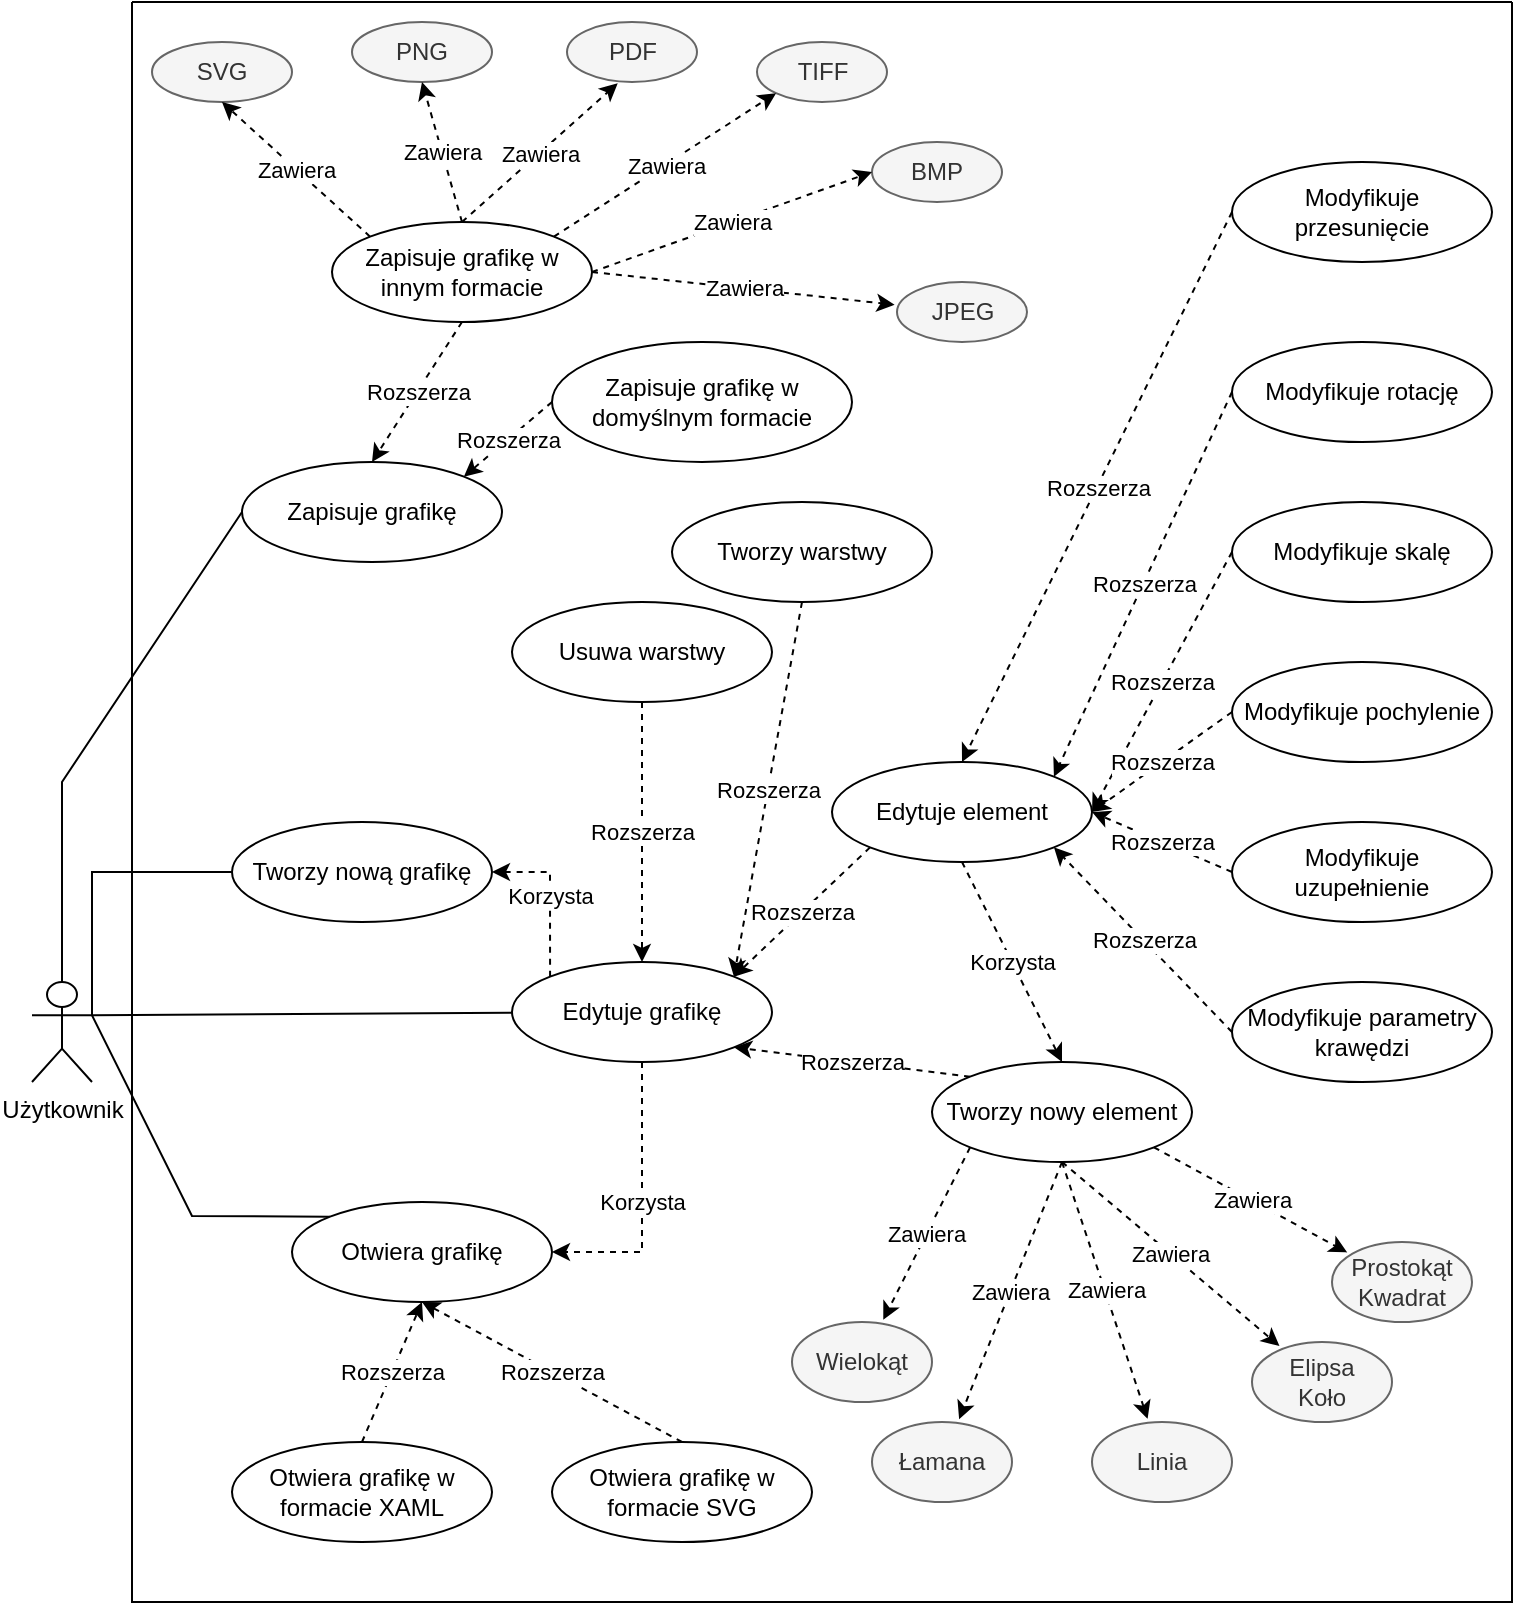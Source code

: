 <mxfile version="15.7.3" type="device"><diagram id="VzQq7SDa1JpQhody21ct" name="Page-1"><mxGraphModel dx="1574" dy="2336" grid="1" gridSize="10" guides="1" tooltips="1" connect="1" arrows="1" fold="1" page="1" pageScale="1" pageWidth="850" pageHeight="1100" math="0" shadow="0"><root><mxCell id="0"/><mxCell id="1" parent="0"/><mxCell id="GPdOcDF3nyOLJYlExpeG-1" value="Użytkownik" style="shape=umlActor;verticalLabelPosition=bottom;verticalAlign=top;html=1;outlineConnect=0;" parent="1" vertex="1"><mxGeometry x="190" y="410" width="30" height="50" as="geometry"/></mxCell><mxCell id="GPdOcDF3nyOLJYlExpeG-7" value="Edytuje grafikę" style="ellipse;whiteSpace=wrap;html=1;" parent="1" vertex="1"><mxGeometry x="430" y="400" width="130" height="50" as="geometry"/></mxCell><mxCell id="GPdOcDF3nyOLJYlExpeG-8" value="" style="endArrow=none;html=1;rounded=0;entryX=0;entryY=0.5;entryDx=0;entryDy=0;exitX=1;exitY=0.333;exitDx=0;exitDy=0;exitPerimeter=0;" parent="1" edge="1" target="GPdOcDF3nyOLJYlExpeG-3" source="GPdOcDF3nyOLJYlExpeG-1"><mxGeometry width="50" height="50" relative="1" as="geometry"><mxPoint x="120" y="420" as="sourcePoint"/><mxPoint x="210" y="350" as="targetPoint"/><Array as="points"><mxPoint x="220" y="355"/></Array></mxGeometry></mxCell><mxCell id="GPdOcDF3nyOLJYlExpeG-9" value="" style="endArrow=none;html=1;rounded=0;exitX=1;exitY=0.333;exitDx=0;exitDy=0;exitPerimeter=0;" parent="1" target="GPdOcDF3nyOLJYlExpeG-7" edge="1" source="GPdOcDF3nyOLJYlExpeG-1"><mxGeometry width="50" height="50" relative="1" as="geometry"><mxPoint x="220" y="430" as="sourcePoint"/><mxPoint x="60" y="520" as="targetPoint"/></mxGeometry></mxCell><mxCell id="GPdOcDF3nyOLJYlExpeG-10" value="" style="endArrow=none;html=1;rounded=0;entryX=0;entryY=0;entryDx=0;entryDy=0;exitX=1;exitY=0.333;exitDx=0;exitDy=0;exitPerimeter=0;" parent="1" target="GPdOcDF3nyOLJYlExpeG-4" edge="1" source="GPdOcDF3nyOLJYlExpeG-1"><mxGeometry width="50" height="50" relative="1" as="geometry"><mxPoint x="105" y="410" as="sourcePoint"/><mxPoint x="360.001" y="439.999" as="targetPoint"/><Array as="points"><mxPoint x="270" y="527"/></Array></mxGeometry></mxCell><mxCell id="GPdOcDF3nyOLJYlExpeG-33" value="" style="endArrow=classic;html=1;rounded=0;targetPerimeterSpacing=2;exitX=0;exitY=0;exitDx=0;exitDy=0;dashed=1;entryX=1;entryY=0.5;entryDx=0;entryDy=0;" parent="1" source="GPdOcDF3nyOLJYlExpeG-7" edge="1" target="GPdOcDF3nyOLJYlExpeG-3"><mxGeometry relative="1" as="geometry"><mxPoint x="420" y="190" as="sourcePoint"/><mxPoint x="330" y="340" as="targetPoint"/><Array as="points"><mxPoint x="449" y="355"/></Array></mxGeometry></mxCell><mxCell id="GPdOcDF3nyOLJYlExpeG-34" value="Korzysta" style="edgeLabel;resizable=0;html=1;align=center;verticalAlign=middle;" parent="GPdOcDF3nyOLJYlExpeG-33" connectable="0" vertex="1"><mxGeometry relative="1" as="geometry"/></mxCell><mxCell id="GPdOcDF3nyOLJYlExpeG-35" value="z" style="endArrow=classic;html=1;rounded=0;targetPerimeterSpacing=2;exitX=0.5;exitY=1;exitDx=0;exitDy=0;dashed=1;entryX=1;entryY=0.5;entryDx=0;entryDy=0;" parent="1" source="GPdOcDF3nyOLJYlExpeG-7" edge="1" target="GPdOcDF3nyOLJYlExpeG-4"><mxGeometry relative="1" as="geometry"><mxPoint x="445" y="590" as="sourcePoint"/><mxPoint x="320" y="530" as="targetPoint"/><Array as="points"><mxPoint x="495" y="545"/></Array></mxGeometry></mxCell><mxCell id="GPdOcDF3nyOLJYlExpeG-36" value="Korzysta" style="edgeLabel;resizable=0;html=1;align=center;verticalAlign=middle;" parent="GPdOcDF3nyOLJYlExpeG-35" connectable="0" vertex="1"><mxGeometry relative="1" as="geometry"/></mxCell><mxCell id="GPdOcDF3nyOLJYlExpeG-53" value="" style="endArrow=none;html=1;rounded=0;entryX=0;entryY=0.5;entryDx=0;entryDy=0;exitX=0.5;exitY=0;exitDx=0;exitDy=0;exitPerimeter=0;" parent="1" target="GPdOcDF3nyOLJYlExpeG-51" edge="1" source="GPdOcDF3nyOLJYlExpeG-1"><mxGeometry width="50" height="50" relative="1" as="geometry"><mxPoint x="120" y="420" as="sourcePoint"/><mxPoint x="210" y="310.0" as="targetPoint"/><Array as="points"><mxPoint x="205" y="310"/></Array></mxGeometry></mxCell><mxCell id="GPdOcDF3nyOLJYlExpeG-81" value="" style="endArrow=classic;html=1;rounded=0;targetPerimeterSpacing=2;entryX=1;entryY=0;entryDx=0;entryDy=0;exitX=0;exitY=1;exitDx=0;exitDy=0;dashed=1;" parent="1" source="GPdOcDF3nyOLJYlExpeG-6" target="GPdOcDF3nyOLJYlExpeG-7" edge="1"><mxGeometry relative="1" as="geometry"><mxPoint x="570" y="355.0" as="sourcePoint"/><mxPoint x="570" y="465.0" as="targetPoint"/></mxGeometry></mxCell><mxCell id="GPdOcDF3nyOLJYlExpeG-82" value="Rozszerza" style="edgeLabel;resizable=0;html=1;align=center;verticalAlign=middle;" parent="GPdOcDF3nyOLJYlExpeG-81" connectable="0" vertex="1"><mxGeometry relative="1" as="geometry"/></mxCell><mxCell id="GPdOcDF3nyOLJYlExpeG-83" value="" style="endArrow=classic;html=1;rounded=0;targetPerimeterSpacing=2;entryX=1;entryY=1;entryDx=0;entryDy=0;exitX=0;exitY=0;exitDx=0;exitDy=0;dashed=1;" parent="1" source="GPdOcDF3nyOLJYlExpeG-5" target="GPdOcDF3nyOLJYlExpeG-7" edge="1"><mxGeometry relative="1" as="geometry"><mxPoint x="593.871" y="407.613" as="sourcePoint"/><mxPoint x="545.0" y="470.0" as="targetPoint"/></mxGeometry></mxCell><mxCell id="GPdOcDF3nyOLJYlExpeG-84" value="Rozszerza" style="edgeLabel;resizable=0;html=1;align=center;verticalAlign=middle;" parent="GPdOcDF3nyOLJYlExpeG-83" connectable="0" vertex="1"><mxGeometry relative="1" as="geometry"/></mxCell><mxCell id="GPdOcDF3nyOLJYlExpeG-110" value="" style="endArrow=classic;html=1;rounded=0;dashed=1;targetPerimeterSpacing=2;exitX=0.5;exitY=1;exitDx=0;exitDy=0;entryX=1;entryY=0;entryDx=0;entryDy=0;" parent="1" source="GPdOcDF3nyOLJYlExpeG-109" target="GPdOcDF3nyOLJYlExpeG-7" edge="1"><mxGeometry relative="1" as="geometry"><mxPoint x="620" y="205" as="sourcePoint"/><mxPoint x="465" y="400" as="targetPoint"/></mxGeometry></mxCell><mxCell id="GPdOcDF3nyOLJYlExpeG-111" value="Rozszerza" style="edgeLabel;resizable=0;html=1;align=center;verticalAlign=middle;" parent="GPdOcDF3nyOLJYlExpeG-110" connectable="0" vertex="1"><mxGeometry relative="1" as="geometry"/></mxCell><mxCell id="GPdOcDF3nyOLJYlExpeG-113" value="" style="endArrow=classic;html=1;rounded=0;dashed=1;targetPerimeterSpacing=2;exitX=0.5;exitY=1;exitDx=0;exitDy=0;entryX=0.5;entryY=0;entryDx=0;entryDy=0;" parent="1" source="GPdOcDF3nyOLJYlExpeG-112" edge="1" target="GPdOcDF3nyOLJYlExpeG-7"><mxGeometry relative="1" as="geometry"><mxPoint x="510" y="272.58" as="sourcePoint"/><mxPoint x="466.207" y="399.997" as="targetPoint"/></mxGeometry></mxCell><mxCell id="GPdOcDF3nyOLJYlExpeG-114" value="Rozszerza" style="edgeLabel;resizable=0;html=1;align=center;verticalAlign=middle;" parent="GPdOcDF3nyOLJYlExpeG-113" connectable="0" vertex="1"><mxGeometry relative="1" as="geometry"/></mxCell><mxCell id="2DZmA_kq5tGZJNasyMXO-2" value="" style="swimlane;startSize=0;" vertex="1" parent="1"><mxGeometry x="240" y="-80" width="690" height="800" as="geometry"/></mxCell><mxCell id="GPdOcDF3nyOLJYlExpeG-19" value="Modyfikuje przesunięcie" style="ellipse;whiteSpace=wrap;html=1;" parent="2DZmA_kq5tGZJNasyMXO-2" vertex="1"><mxGeometry x="550" y="80" width="130" height="50" as="geometry"/></mxCell><mxCell id="GPdOcDF3nyOLJYlExpeG-21" value="Modyfikuje rotację" style="ellipse;whiteSpace=wrap;html=1;" parent="2DZmA_kq5tGZJNasyMXO-2" vertex="1"><mxGeometry x="550" y="170" width="130" height="50" as="geometry"/></mxCell><mxCell id="GPdOcDF3nyOLJYlExpeG-22" value="Modyfikuje skalę" style="ellipse;whiteSpace=wrap;html=1;" parent="2DZmA_kq5tGZJNasyMXO-2" vertex="1"><mxGeometry x="550" y="250" width="130" height="50" as="geometry"/></mxCell><mxCell id="GPdOcDF3nyOLJYlExpeG-24" value="Modyfikuje pochylenie" style="ellipse;whiteSpace=wrap;html=1;" parent="2DZmA_kq5tGZJNasyMXO-2" vertex="1"><mxGeometry x="550" y="330" width="130" height="50" as="geometry"/></mxCell><mxCell id="GPdOcDF3nyOLJYlExpeG-44" value="Modyfikuje uzupełnienie" style="ellipse;whiteSpace=wrap;html=1;" parent="2DZmA_kq5tGZJNasyMXO-2" vertex="1"><mxGeometry x="550" y="410" width="130" height="50" as="geometry"/></mxCell><mxCell id="GPdOcDF3nyOLJYlExpeG-6" value="Edytuje element" style="ellipse;whiteSpace=wrap;html=1;" parent="2DZmA_kq5tGZJNasyMXO-2" vertex="1"><mxGeometry x="350" y="380" width="130" height="50" as="geometry"/></mxCell><mxCell id="GPdOcDF3nyOLJYlExpeG-25" value="" style="endArrow=classic;html=1;rounded=0;dashed=1;targetPerimeterSpacing=2;exitX=0;exitY=0.5;exitDx=0;exitDy=0;entryX=0.5;entryY=0;entryDx=0;entryDy=0;" parent="2DZmA_kq5tGZJNasyMXO-2" source="GPdOcDF3nyOLJYlExpeG-19" target="GPdOcDF3nyOLJYlExpeG-6" edge="1"><mxGeometry relative="1" as="geometry"><mxPoint x="340" y="310" as="sourcePoint"/><mxPoint x="440" y="310" as="targetPoint"/></mxGeometry></mxCell><mxCell id="GPdOcDF3nyOLJYlExpeG-26" value="Rozszerza" style="edgeLabel;resizable=0;html=1;align=center;verticalAlign=middle;" parent="GPdOcDF3nyOLJYlExpeG-25" connectable="0" vertex="1"><mxGeometry relative="1" as="geometry"/></mxCell><mxCell id="GPdOcDF3nyOLJYlExpeG-27" value="" style="endArrow=classic;html=1;rounded=0;dashed=1;targetPerimeterSpacing=2;exitX=0;exitY=0.5;exitDx=0;exitDy=0;entryX=1;entryY=0;entryDx=0;entryDy=0;" parent="2DZmA_kq5tGZJNasyMXO-2" source="GPdOcDF3nyOLJYlExpeG-21" target="GPdOcDF3nyOLJYlExpeG-6" edge="1"><mxGeometry relative="1" as="geometry"><mxPoint x="500.0" y="360.0" as="sourcePoint"/><mxPoint x="440.0" y="490.0" as="targetPoint"/></mxGeometry></mxCell><mxCell id="GPdOcDF3nyOLJYlExpeG-28" value="Rozszerza" style="edgeLabel;resizable=0;html=1;align=center;verticalAlign=middle;" parent="GPdOcDF3nyOLJYlExpeG-27" connectable="0" vertex="1"><mxGeometry relative="1" as="geometry"/></mxCell><mxCell id="GPdOcDF3nyOLJYlExpeG-29" value="" style="endArrow=classic;html=1;rounded=0;dashed=1;targetPerimeterSpacing=2;exitX=0;exitY=0.5;exitDx=0;exitDy=0;entryX=1;entryY=0.5;entryDx=0;entryDy=0;" parent="2DZmA_kq5tGZJNasyMXO-2" source="GPdOcDF3nyOLJYlExpeG-22" target="GPdOcDF3nyOLJYlExpeG-6" edge="1"><mxGeometry relative="1" as="geometry"><mxPoint x="500.0" y="440.0" as="sourcePoint"/><mxPoint x="440.0" y="500.0" as="targetPoint"/></mxGeometry></mxCell><mxCell id="GPdOcDF3nyOLJYlExpeG-30" value="Rozszerza" style="edgeLabel;resizable=0;html=1;align=center;verticalAlign=middle;" parent="GPdOcDF3nyOLJYlExpeG-29" connectable="0" vertex="1"><mxGeometry relative="1" as="geometry"/></mxCell><mxCell id="GPdOcDF3nyOLJYlExpeG-45" value="" style="endArrow=classic;html=1;rounded=0;dashed=1;targetPerimeterSpacing=2;exitX=0;exitY=0.5;exitDx=0;exitDy=0;entryX=1;entryY=0.5;entryDx=0;entryDy=0;" parent="2DZmA_kq5tGZJNasyMXO-2" source="GPdOcDF3nyOLJYlExpeG-44" target="GPdOcDF3nyOLJYlExpeG-6" edge="1"><mxGeometry relative="1" as="geometry"><mxPoint x="549.04" y="562.32" as="sourcePoint"/><mxPoint x="450.002" y="499.998" as="targetPoint"/></mxGeometry></mxCell><mxCell id="GPdOcDF3nyOLJYlExpeG-46" value="Rozszerza" style="edgeLabel;resizable=0;html=1;align=center;verticalAlign=middle;" parent="GPdOcDF3nyOLJYlExpeG-45" connectable="0" vertex="1"><mxGeometry relative="1" as="geometry"/></mxCell><mxCell id="GPdOcDF3nyOLJYlExpeG-31" value="" style="endArrow=classic;html=1;rounded=0;dashed=1;targetPerimeterSpacing=2;exitX=0;exitY=0.5;exitDx=0;exitDy=0;entryX=1;entryY=0.5;entryDx=0;entryDy=0;" parent="2DZmA_kq5tGZJNasyMXO-2" source="GPdOcDF3nyOLJYlExpeG-24" edge="1" target="GPdOcDF3nyOLJYlExpeG-6"><mxGeometry relative="1" as="geometry"><mxPoint x="520.0" y="480.0" as="sourcePoint"/><mxPoint x="440" y="425" as="targetPoint"/></mxGeometry></mxCell><mxCell id="GPdOcDF3nyOLJYlExpeG-32" value="Rozszerza" style="edgeLabel;resizable=0;html=1;align=center;verticalAlign=middle;" parent="GPdOcDF3nyOLJYlExpeG-31" connectable="0" vertex="1"><mxGeometry relative="1" as="geometry"/></mxCell><mxCell id="GPdOcDF3nyOLJYlExpeG-47" value="Modyfikuje parametry krawędzi" style="ellipse;whiteSpace=wrap;html=1;" parent="2DZmA_kq5tGZJNasyMXO-2" vertex="1"><mxGeometry x="550" y="490" width="130" height="50" as="geometry"/></mxCell><mxCell id="GPdOcDF3nyOLJYlExpeG-48" value="" style="endArrow=classic;html=1;rounded=0;dashed=1;targetPerimeterSpacing=2;exitX=0;exitY=0.5;exitDx=0;exitDy=0;entryX=1;entryY=1;entryDx=0;entryDy=0;" parent="2DZmA_kq5tGZJNasyMXO-2" target="GPdOcDF3nyOLJYlExpeG-6" edge="1" source="GPdOcDF3nyOLJYlExpeG-47"><mxGeometry relative="1" as="geometry"><mxPoint x="530" y="570" as="sourcePoint"/><mxPoint x="440" y="490" as="targetPoint"/></mxGeometry></mxCell><mxCell id="GPdOcDF3nyOLJYlExpeG-49" value="Rozszerza" style="edgeLabel;resizable=0;html=1;align=center;verticalAlign=middle;" parent="GPdOcDF3nyOLJYlExpeG-48" connectable="0" vertex="1"><mxGeometry relative="1" as="geometry"/></mxCell><mxCell id="GPdOcDF3nyOLJYlExpeG-5" value="Tworzy nowy element" style="ellipse;whiteSpace=wrap;html=1;" parent="2DZmA_kq5tGZJNasyMXO-2" vertex="1"><mxGeometry x="400" y="530" width="130" height="50" as="geometry"/></mxCell><mxCell id="GPdOcDF3nyOLJYlExpeG-16" value="" style="endArrow=classic;html=1;rounded=0;targetPerimeterSpacing=2;entryX=0.5;entryY=0;entryDx=0;entryDy=0;exitX=0.5;exitY=1;exitDx=0;exitDy=0;dashed=1;" parent="2DZmA_kq5tGZJNasyMXO-2" source="GPdOcDF3nyOLJYlExpeG-6" target="GPdOcDF3nyOLJYlExpeG-5" edge="1"><mxGeometry relative="1" as="geometry"><mxPoint x="280" y="480" as="sourcePoint"/><mxPoint x="380" y="480" as="targetPoint"/></mxGeometry></mxCell><mxCell id="GPdOcDF3nyOLJYlExpeG-17" value="Korzysta" style="edgeLabel;resizable=0;html=1;align=center;verticalAlign=middle;" parent="GPdOcDF3nyOLJYlExpeG-16" connectable="0" vertex="1"><mxGeometry relative="1" as="geometry"/></mxCell><mxCell id="GPdOcDF3nyOLJYlExpeG-112" value="Usuwa warstwy" style="ellipse;whiteSpace=wrap;html=1;" parent="2DZmA_kq5tGZJNasyMXO-2" vertex="1"><mxGeometry x="190" y="300" width="130" height="50" as="geometry"/></mxCell><mxCell id="GPdOcDF3nyOLJYlExpeG-109" value="Tworzy warstwy" style="ellipse;whiteSpace=wrap;html=1;" parent="2DZmA_kq5tGZJNasyMXO-2" vertex="1"><mxGeometry x="270" y="250" width="130" height="50" as="geometry"/></mxCell><mxCell id="GPdOcDF3nyOLJYlExpeG-88" value="Prostokąt&lt;br&gt;Kwadrat" style="ellipse;whiteSpace=wrap;html=1;fillColor=#f5f5f5;fontColor=#333333;strokeColor=#666666;" parent="2DZmA_kq5tGZJNasyMXO-2" vertex="1"><mxGeometry x="600" y="620" width="70" height="40" as="geometry"/></mxCell><mxCell id="GPdOcDF3nyOLJYlExpeG-89" value="" style="endArrow=classic;html=1;rounded=0;dashed=1;targetPerimeterSpacing=2;exitX=1;exitY=1;exitDx=0;exitDy=0;" parent="2DZmA_kq5tGZJNasyMXO-2" source="GPdOcDF3nyOLJYlExpeG-5" target="GPdOcDF3nyOLJYlExpeG-88" edge="1"><mxGeometry relative="1" as="geometry"><mxPoint x="380" y="685" as="sourcePoint"/><mxPoint x="650" y="610" as="targetPoint"/></mxGeometry></mxCell><mxCell id="GPdOcDF3nyOLJYlExpeG-90" value="Zawiera" style="edgeLabel;resizable=0;html=1;align=center;verticalAlign=middle;" parent="GPdOcDF3nyOLJYlExpeG-89" connectable="0" vertex="1"><mxGeometry relative="1" as="geometry"/></mxCell><mxCell id="GPdOcDF3nyOLJYlExpeG-94" value="Elipsa&lt;br&gt;Koło" style="ellipse;whiteSpace=wrap;html=1;fillColor=#f5f5f5;fontColor=#333333;strokeColor=#666666;" parent="2DZmA_kq5tGZJNasyMXO-2" vertex="1"><mxGeometry x="560" y="670" width="70" height="40" as="geometry"/></mxCell><mxCell id="GPdOcDF3nyOLJYlExpeG-95" value="" style="endArrow=classic;html=1;rounded=0;dashed=1;targetPerimeterSpacing=2;exitX=0.5;exitY=1;exitDx=0;exitDy=0;" parent="2DZmA_kq5tGZJNasyMXO-2" source="GPdOcDF3nyOLJYlExpeG-5" target="GPdOcDF3nyOLJYlExpeG-94" edge="1"><mxGeometry relative="1" as="geometry"><mxPoint x="360.962" y="652.678" as="sourcePoint"/><mxPoint x="590" y="660" as="targetPoint"/></mxGeometry></mxCell><mxCell id="GPdOcDF3nyOLJYlExpeG-96" value="Zawiera" style="edgeLabel;resizable=0;html=1;align=center;verticalAlign=middle;" parent="GPdOcDF3nyOLJYlExpeG-95" connectable="0" vertex="1"><mxGeometry relative="1" as="geometry"/></mxCell><mxCell id="GPdOcDF3nyOLJYlExpeG-99" value="Linia" style="ellipse;whiteSpace=wrap;html=1;fillColor=#f5f5f5;fontColor=#333333;strokeColor=#666666;" parent="2DZmA_kq5tGZJNasyMXO-2" vertex="1"><mxGeometry x="480" y="710" width="70" height="40" as="geometry"/></mxCell><mxCell id="GPdOcDF3nyOLJYlExpeG-100" value="" style="endArrow=classic;html=1;rounded=0;dashed=1;targetPerimeterSpacing=2;exitX=0.5;exitY=1;exitDx=0;exitDy=0;" parent="2DZmA_kq5tGZJNasyMXO-2" source="GPdOcDF3nyOLJYlExpeG-5" target="GPdOcDF3nyOLJYlExpeG-99" edge="1"><mxGeometry relative="1" as="geometry"><mxPoint x="325" y="620" as="sourcePoint"/><mxPoint x="440" y="690" as="targetPoint"/></mxGeometry></mxCell><mxCell id="GPdOcDF3nyOLJYlExpeG-101" value="Zawiera" style="edgeLabel;resizable=0;html=1;align=center;verticalAlign=middle;" parent="GPdOcDF3nyOLJYlExpeG-100" connectable="0" vertex="1"><mxGeometry relative="1" as="geometry"/></mxCell><mxCell id="GPdOcDF3nyOLJYlExpeG-103" value="Łamana" style="ellipse;whiteSpace=wrap;html=1;fillColor=#f5f5f5;fontColor=#333333;strokeColor=#666666;" parent="2DZmA_kq5tGZJNasyMXO-2" vertex="1"><mxGeometry x="370" y="710" width="70" height="40" as="geometry"/></mxCell><mxCell id="GPdOcDF3nyOLJYlExpeG-104" value="" style="endArrow=classic;html=1;rounded=0;dashed=1;targetPerimeterSpacing=2;exitX=0.5;exitY=1;exitDx=0;exitDy=0;" parent="2DZmA_kq5tGZJNasyMXO-2" source="GPdOcDF3nyOLJYlExpeG-5" target="GPdOcDF3nyOLJYlExpeG-103" edge="1"><mxGeometry relative="1" as="geometry"><mxPoint x="338.94" y="616.32" as="sourcePoint"/><mxPoint x="350" y="693.68" as="targetPoint"/></mxGeometry></mxCell><mxCell id="GPdOcDF3nyOLJYlExpeG-105" value="Zawiera" style="edgeLabel;resizable=0;html=1;align=center;verticalAlign=middle;" parent="GPdOcDF3nyOLJYlExpeG-104" connectable="0" vertex="1"><mxGeometry relative="1" as="geometry"/></mxCell><mxCell id="GPdOcDF3nyOLJYlExpeG-106" value="Wielokąt" style="ellipse;whiteSpace=wrap;html=1;fillColor=#f5f5f5;fontColor=#333333;strokeColor=#666666;" parent="2DZmA_kq5tGZJNasyMXO-2" vertex="1"><mxGeometry x="330" y="660" width="70" height="40" as="geometry"/></mxCell><mxCell id="GPdOcDF3nyOLJYlExpeG-107" value="" style="endArrow=classic;html=1;rounded=0;dashed=1;targetPerimeterSpacing=2;exitX=0;exitY=1;exitDx=0;exitDy=0;" parent="2DZmA_kq5tGZJNasyMXO-2" source="GPdOcDF3nyOLJYlExpeG-5" target="GPdOcDF3nyOLJYlExpeG-106" edge="1"><mxGeometry relative="1" as="geometry"><mxPoint x="320" y="590" as="sourcePoint"/><mxPoint x="280" y="637.93" as="targetPoint"/></mxGeometry></mxCell><mxCell id="GPdOcDF3nyOLJYlExpeG-108" value="Zawiera" style="edgeLabel;resizable=0;html=1;align=center;verticalAlign=middle;" parent="GPdOcDF3nyOLJYlExpeG-107" connectable="0" vertex="1"><mxGeometry relative="1" as="geometry"/></mxCell><mxCell id="GPdOcDF3nyOLJYlExpeG-60" value="SVG" style="ellipse;whiteSpace=wrap;html=1;fillColor=#f5f5f5;fontColor=#333333;strokeColor=#666666;" parent="2DZmA_kq5tGZJNasyMXO-2" vertex="1"><mxGeometry x="10" y="20" width="70" height="30" as="geometry"/></mxCell><mxCell id="GPdOcDF3nyOLJYlExpeG-61" value="PNG" style="ellipse;whiteSpace=wrap;html=1;fillColor=#f5f5f5;fontColor=#333333;strokeColor=#666666;" parent="2DZmA_kq5tGZJNasyMXO-2" vertex="1"><mxGeometry x="110" y="10" width="70" height="30" as="geometry"/></mxCell><mxCell id="GPdOcDF3nyOLJYlExpeG-62" value="PDF" style="ellipse;whiteSpace=wrap;html=1;fillColor=#f5f5f5;fontColor=#333333;strokeColor=#666666;" parent="2DZmA_kq5tGZJNasyMXO-2" vertex="1"><mxGeometry x="217.5" y="10" width="65" height="30" as="geometry"/></mxCell><mxCell id="GPdOcDF3nyOLJYlExpeG-63" value="TIFF" style="ellipse;whiteSpace=wrap;html=1;fillColor=#f5f5f5;fontColor=#333333;strokeColor=#666666;" parent="2DZmA_kq5tGZJNasyMXO-2" vertex="1"><mxGeometry x="312.5" y="20" width="65" height="30" as="geometry"/></mxCell><mxCell id="GPdOcDF3nyOLJYlExpeG-64" value="BMP" style="ellipse;whiteSpace=wrap;html=1;fillColor=#f5f5f5;fontColor=#333333;strokeColor=#666666;" parent="2DZmA_kq5tGZJNasyMXO-2" vertex="1"><mxGeometry x="370" y="70" width="65" height="30" as="geometry"/></mxCell><mxCell id="GPdOcDF3nyOLJYlExpeG-65" value="JPEG" style="ellipse;whiteSpace=wrap;html=1;fillColor=#f5f5f5;fontColor=#333333;strokeColor=#666666;" parent="2DZmA_kq5tGZJNasyMXO-2" vertex="1"><mxGeometry x="382.5" y="140" width="65" height="30" as="geometry"/></mxCell><mxCell id="GPdOcDF3nyOLJYlExpeG-55" value="Zapisuje grafikę w innym formacie" style="ellipse;whiteSpace=wrap;html=1;" parent="2DZmA_kq5tGZJNasyMXO-2" vertex="1"><mxGeometry x="100" y="110" width="130" height="50" as="geometry"/></mxCell><mxCell id="GPdOcDF3nyOLJYlExpeG-66" value="" style="endArrow=classic;html=1;rounded=0;dashed=1;targetPerimeterSpacing=2;exitX=0;exitY=0;exitDx=0;exitDy=0;entryX=0.5;entryY=1;entryDx=0;entryDy=0;" parent="2DZmA_kq5tGZJNasyMXO-2" source="GPdOcDF3nyOLJYlExpeG-55" target="GPdOcDF3nyOLJYlExpeG-60" edge="1"><mxGeometry relative="1" as="geometry"><mxPoint x="130" y="210" as="sourcePoint"/><mxPoint x="50" y="300" as="targetPoint"/></mxGeometry></mxCell><mxCell id="GPdOcDF3nyOLJYlExpeG-67" value="Zawiera" style="edgeLabel;resizable=0;html=1;align=center;verticalAlign=middle;" parent="GPdOcDF3nyOLJYlExpeG-66" connectable="0" vertex="1"><mxGeometry relative="1" as="geometry"/></mxCell><mxCell id="GPdOcDF3nyOLJYlExpeG-68" value="" style="endArrow=classic;html=1;rounded=0;dashed=1;targetPerimeterSpacing=2;exitX=0.5;exitY=0;exitDx=0;exitDy=0;entryX=0.5;entryY=1;entryDx=0;entryDy=0;" parent="2DZmA_kq5tGZJNasyMXO-2" source="GPdOcDF3nyOLJYlExpeG-55" target="GPdOcDF3nyOLJYlExpeG-61" edge="1"><mxGeometry relative="1" as="geometry"><mxPoint x="182.018" y="157.322" as="sourcePoint"/><mxPoint x="57.98" y="100" as="targetPoint"/></mxGeometry></mxCell><mxCell id="GPdOcDF3nyOLJYlExpeG-69" value="Zawiera" style="edgeLabel;resizable=0;html=1;align=center;verticalAlign=middle;" parent="GPdOcDF3nyOLJYlExpeG-68" connectable="0" vertex="1"><mxGeometry relative="1" as="geometry"/></mxCell><mxCell id="GPdOcDF3nyOLJYlExpeG-71" value="" style="endArrow=classic;html=1;rounded=0;dashed=1;targetPerimeterSpacing=2;exitX=0.5;exitY=0;exitDx=0;exitDy=0;entryX=0.39;entryY=1.022;entryDx=0;entryDy=0;entryPerimeter=0;" parent="2DZmA_kq5tGZJNasyMXO-2" source="GPdOcDF3nyOLJYlExpeG-55" target="GPdOcDF3nyOLJYlExpeG-62" edge="1"><mxGeometry relative="1" as="geometry"><mxPoint x="215" y="150" as="sourcePoint"/><mxPoint x="152.98" y="100" as="targetPoint"/></mxGeometry></mxCell><mxCell id="GPdOcDF3nyOLJYlExpeG-72" value="Zawiera" style="edgeLabel;resizable=0;html=1;align=center;verticalAlign=middle;" parent="GPdOcDF3nyOLJYlExpeG-71" connectable="0" vertex="1"><mxGeometry relative="1" as="geometry"/></mxCell><mxCell id="GPdOcDF3nyOLJYlExpeG-73" value="" style="endArrow=classic;html=1;rounded=0;dashed=1;targetPerimeterSpacing=2;exitX=1;exitY=0;exitDx=0;exitDy=0;entryX=0;entryY=1;entryDx=0;entryDy=0;" parent="2DZmA_kq5tGZJNasyMXO-2" source="GPdOcDF3nyOLJYlExpeG-55" target="GPdOcDF3nyOLJYlExpeG-63" edge="1"><mxGeometry relative="1" as="geometry"><mxPoint x="311.01" y="150" as="sourcePoint"/><mxPoint x="248.99" y="100" as="targetPoint"/></mxGeometry></mxCell><mxCell id="GPdOcDF3nyOLJYlExpeG-74" value="Zawiera" style="edgeLabel;resizable=0;html=1;align=center;verticalAlign=middle;" parent="GPdOcDF3nyOLJYlExpeG-73" connectable="0" vertex="1"><mxGeometry relative="1" as="geometry"/></mxCell><mxCell id="GPdOcDF3nyOLJYlExpeG-75" value="" style="endArrow=classic;html=1;rounded=0;dashed=1;targetPerimeterSpacing=2;exitX=1;exitY=0.5;exitDx=0;exitDy=0;entryX=0;entryY=0.5;entryDx=0;entryDy=0;" parent="2DZmA_kq5tGZJNasyMXO-2" source="GPdOcDF3nyOLJYlExpeG-55" target="GPdOcDF3nyOLJYlExpeG-64" edge="1"><mxGeometry relative="1" as="geometry"><mxPoint x="417.02" y="150" as="sourcePoint"/><mxPoint x="355" y="100" as="targetPoint"/></mxGeometry></mxCell><mxCell id="GPdOcDF3nyOLJYlExpeG-76" value="Zawiera" style="edgeLabel;resizable=0;html=1;align=center;verticalAlign=middle;" parent="GPdOcDF3nyOLJYlExpeG-75" connectable="0" vertex="1"><mxGeometry relative="1" as="geometry"/></mxCell><mxCell id="GPdOcDF3nyOLJYlExpeG-77" value="" style="endArrow=classic;html=1;rounded=0;dashed=1;targetPerimeterSpacing=2;exitX=1;exitY=0.5;exitDx=0;exitDy=0;" parent="2DZmA_kq5tGZJNasyMXO-2" source="GPdOcDF3nyOLJYlExpeG-55" target="GPdOcDF3nyOLJYlExpeG-65" edge="1"><mxGeometry relative="1" as="geometry"><mxPoint x="517.02" y="150" as="sourcePoint"/><mxPoint x="455" y="100" as="targetPoint"/></mxGeometry></mxCell><mxCell id="GPdOcDF3nyOLJYlExpeG-78" value="Zawiera" style="edgeLabel;resizable=0;html=1;align=center;verticalAlign=middle;" parent="GPdOcDF3nyOLJYlExpeG-77" connectable="0" vertex="1"><mxGeometry relative="1" as="geometry"/></mxCell><mxCell id="GPdOcDF3nyOLJYlExpeG-54" value="Zapisuje grafikę w domyślnym formacie" style="ellipse;whiteSpace=wrap;html=1;" parent="2DZmA_kq5tGZJNasyMXO-2" vertex="1"><mxGeometry x="210" y="170" width="150" height="60" as="geometry"/></mxCell><mxCell id="GPdOcDF3nyOLJYlExpeG-51" value="Zapisuje grafikę" style="ellipse;whiteSpace=wrap;html=1;" parent="2DZmA_kq5tGZJNasyMXO-2" vertex="1"><mxGeometry x="55" y="230" width="130" height="50" as="geometry"/></mxCell><mxCell id="GPdOcDF3nyOLJYlExpeG-56" value="" style="endArrow=classic;html=1;rounded=0;dashed=1;targetPerimeterSpacing=2;exitX=0;exitY=0.5;exitDx=0;exitDy=0;entryX=1;entryY=0;entryDx=0;entryDy=0;" parent="2DZmA_kq5tGZJNasyMXO-2" source="GPdOcDF3nyOLJYlExpeG-54" target="GPdOcDF3nyOLJYlExpeG-51" edge="1"><mxGeometry relative="1" as="geometry"><mxPoint x="185" y="95" as="sourcePoint"/><mxPoint x="30" y="290.0" as="targetPoint"/></mxGeometry></mxCell><mxCell id="GPdOcDF3nyOLJYlExpeG-57" value="Rozszerza" style="edgeLabel;resizable=0;html=1;align=center;verticalAlign=middle;" parent="GPdOcDF3nyOLJYlExpeG-56" connectable="0" vertex="1"><mxGeometry relative="1" as="geometry"/></mxCell><mxCell id="GPdOcDF3nyOLJYlExpeG-58" value="" style="endArrow=classic;html=1;rounded=0;dashed=1;targetPerimeterSpacing=2;exitX=0.5;exitY=1;exitDx=0;exitDy=0;entryX=0.5;entryY=0;entryDx=0;entryDy=0;" parent="2DZmA_kq5tGZJNasyMXO-2" source="GPdOcDF3nyOLJYlExpeG-55" target="GPdOcDF3nyOLJYlExpeG-51" edge="1"><mxGeometry relative="1" as="geometry"><mxPoint x="120" y="280" as="sourcePoint"/><mxPoint x="20" y="280" as="targetPoint"/></mxGeometry></mxCell><mxCell id="GPdOcDF3nyOLJYlExpeG-59" value="Rozszerza" style="edgeLabel;resizable=0;html=1;align=center;verticalAlign=middle;" parent="GPdOcDF3nyOLJYlExpeG-58" connectable="0" vertex="1"><mxGeometry relative="1" as="geometry"/></mxCell><mxCell id="GPdOcDF3nyOLJYlExpeG-41" value="Otwiera grafikę w formacie SVG" style="ellipse;whiteSpace=wrap;html=1;" parent="2DZmA_kq5tGZJNasyMXO-2" vertex="1"><mxGeometry x="210" y="720" width="130" height="50" as="geometry"/></mxCell><mxCell id="GPdOcDF3nyOLJYlExpeG-38" value="Otwiera grafikę w formacie XAML" style="ellipse;whiteSpace=wrap;html=1;" parent="2DZmA_kq5tGZJNasyMXO-2" vertex="1"><mxGeometry x="50" y="720" width="130" height="50" as="geometry"/></mxCell><mxCell id="GPdOcDF3nyOLJYlExpeG-4" value="Otwiera grafikę" style="ellipse;whiteSpace=wrap;html=1;" parent="2DZmA_kq5tGZJNasyMXO-2" vertex="1"><mxGeometry x="80" y="600" width="130" height="50" as="geometry"/></mxCell><mxCell id="GPdOcDF3nyOLJYlExpeG-39" value="" style="endArrow=classic;html=1;rounded=0;dashed=1;targetPerimeterSpacing=2;exitX=0.5;exitY=0;exitDx=0;exitDy=0;entryX=0.5;entryY=1;entryDx=0;entryDy=0;" parent="2DZmA_kq5tGZJNasyMXO-2" source="GPdOcDF3nyOLJYlExpeG-38" target="GPdOcDF3nyOLJYlExpeG-4" edge="1"><mxGeometry relative="1" as="geometry"><mxPoint x="99.04" y="702.32" as="sourcePoint"/><mxPoint x="0.002" y="639.998" as="targetPoint"/></mxGeometry></mxCell><mxCell id="GPdOcDF3nyOLJYlExpeG-40" value="Rozszerza" style="edgeLabel;resizable=0;html=1;align=center;verticalAlign=middle;" parent="GPdOcDF3nyOLJYlExpeG-39" connectable="0" vertex="1"><mxGeometry relative="1" as="geometry"/></mxCell><mxCell id="GPdOcDF3nyOLJYlExpeG-42" value="" style="endArrow=classic;html=1;rounded=0;dashed=1;targetPerimeterSpacing=2;exitX=0.5;exitY=0;exitDx=0;exitDy=0;entryX=0.5;entryY=1;entryDx=0;entryDy=0;" parent="2DZmA_kq5tGZJNasyMXO-2" source="GPdOcDF3nyOLJYlExpeG-41" target="GPdOcDF3nyOLJYlExpeG-4" edge="1"><mxGeometry relative="1" as="geometry"><mxPoint x="110" y="720" as="sourcePoint"/><mxPoint x="150" y="640" as="targetPoint"/></mxGeometry></mxCell><mxCell id="GPdOcDF3nyOLJYlExpeG-43" value="Rozszerza" style="edgeLabel;resizable=0;html=1;align=center;verticalAlign=middle;" parent="GPdOcDF3nyOLJYlExpeG-42" connectable="0" vertex="1"><mxGeometry relative="1" as="geometry"/></mxCell><mxCell id="GPdOcDF3nyOLJYlExpeG-3" value="Tworzy nową grafikę" style="ellipse;whiteSpace=wrap;html=1;" parent="2DZmA_kq5tGZJNasyMXO-2" vertex="1"><mxGeometry x="50" y="410" width="130" height="50" as="geometry"/></mxCell></root></mxGraphModel></diagram></mxfile>